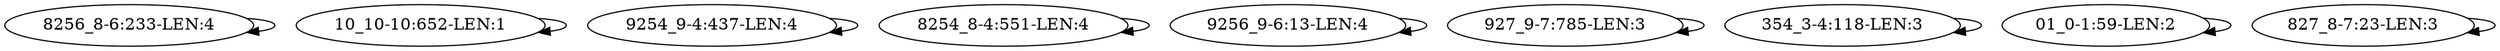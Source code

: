 digraph G {
    "8256_8-6:233-LEN:4" -> "8256_8-6:233-LEN:4";
    "10_10-10:652-LEN:1" -> "10_10-10:652-LEN:1";
    "9254_9-4:437-LEN:4" -> "9254_9-4:437-LEN:4";
    "8254_8-4:551-LEN:4" -> "8254_8-4:551-LEN:4";
    "9256_9-6:13-LEN:4" -> "9256_9-6:13-LEN:4";
    "927_9-7:785-LEN:3" -> "927_9-7:785-LEN:3";
    "354_3-4:118-LEN:3" -> "354_3-4:118-LEN:3";
    "01_0-1:59-LEN:2" -> "01_0-1:59-LEN:2";
    "827_8-7:23-LEN:3" -> "827_8-7:23-LEN:3";
}
